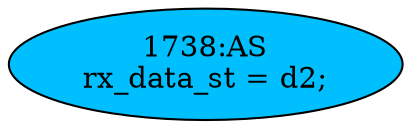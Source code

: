 strict digraph "" {
	node [label="\N"];
	"1738:AS"	 [ast="<pyverilog.vparser.ast.Assign object at 0x7f13b55d4950>",
		def_var="['rx_data_st']",
		fillcolor=deepskyblue,
		label="1738:AS
rx_data_st = d2;",
		statements="[]",
		style=filled,
		typ=Assign,
		use_var="['d2']"];
}
